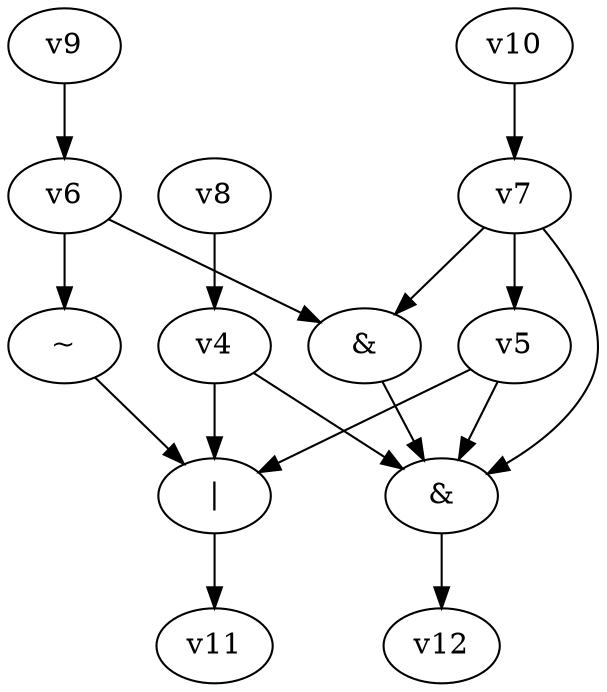 digraph G { 
v0 [label="|"]; 
v1 [label="&"]; 
v2 [label="&"]; 
v3 [label="~"]; 
v0 -> v11;
v1 -> v12;
v2 -> v1;
v3 -> v0;
v4 -> v0;
v4 -> v1;
v5 -> v0;
v5 -> v1;
v6 -> v2;
v6 -> v3;
v7 -> v1;
v7 -> v2;
v7 -> v5;
v8 -> v4;
v9 -> v6;
v10 -> v7;
}